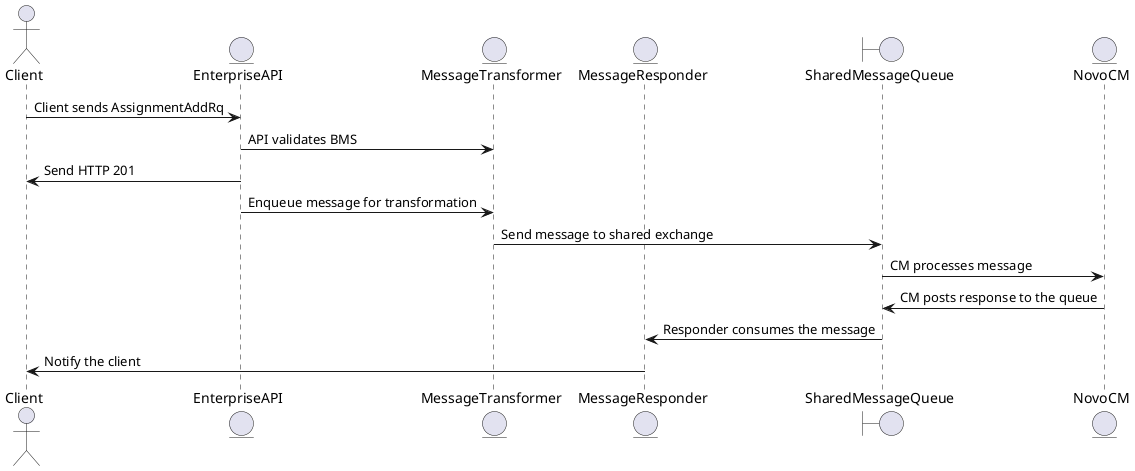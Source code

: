 @startuml
actor Client
entity EnterpriseAPI
entity MessageTransformer
entity MessageResponder
boundary SharedMessageQueue
entity NovoCM

Client -> EnterpriseAPI : Client sends AssignmentAddRq
EnterpriseAPI -> MessageTransformer : API validates BMS
EnterpriseAPI -> Client : Send HTTP 201
EnterpriseAPI -> MessageTransformer : Enqueue message for transformation
MessageTransformer -> SharedMessageQueue : Send message to shared exchange
SharedMessageQueue -> NovoCM : CM processes message
NovoCM -> SharedMessageQueue : CM posts response to the queue
SharedMessageQueue -> MessageResponder : Responder consumes the message
MessageResponder -> Client : Notify the client

@enduml